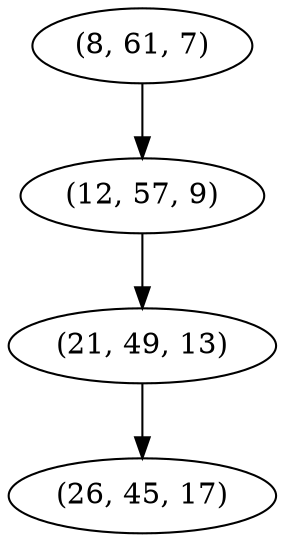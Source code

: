 digraph tree {
    "(8, 61, 7)";
    "(12, 57, 9)";
    "(21, 49, 13)";
    "(26, 45, 17)";
    "(8, 61, 7)" -> "(12, 57, 9)";
    "(12, 57, 9)" -> "(21, 49, 13)";
    "(21, 49, 13)" -> "(26, 45, 17)";
}
